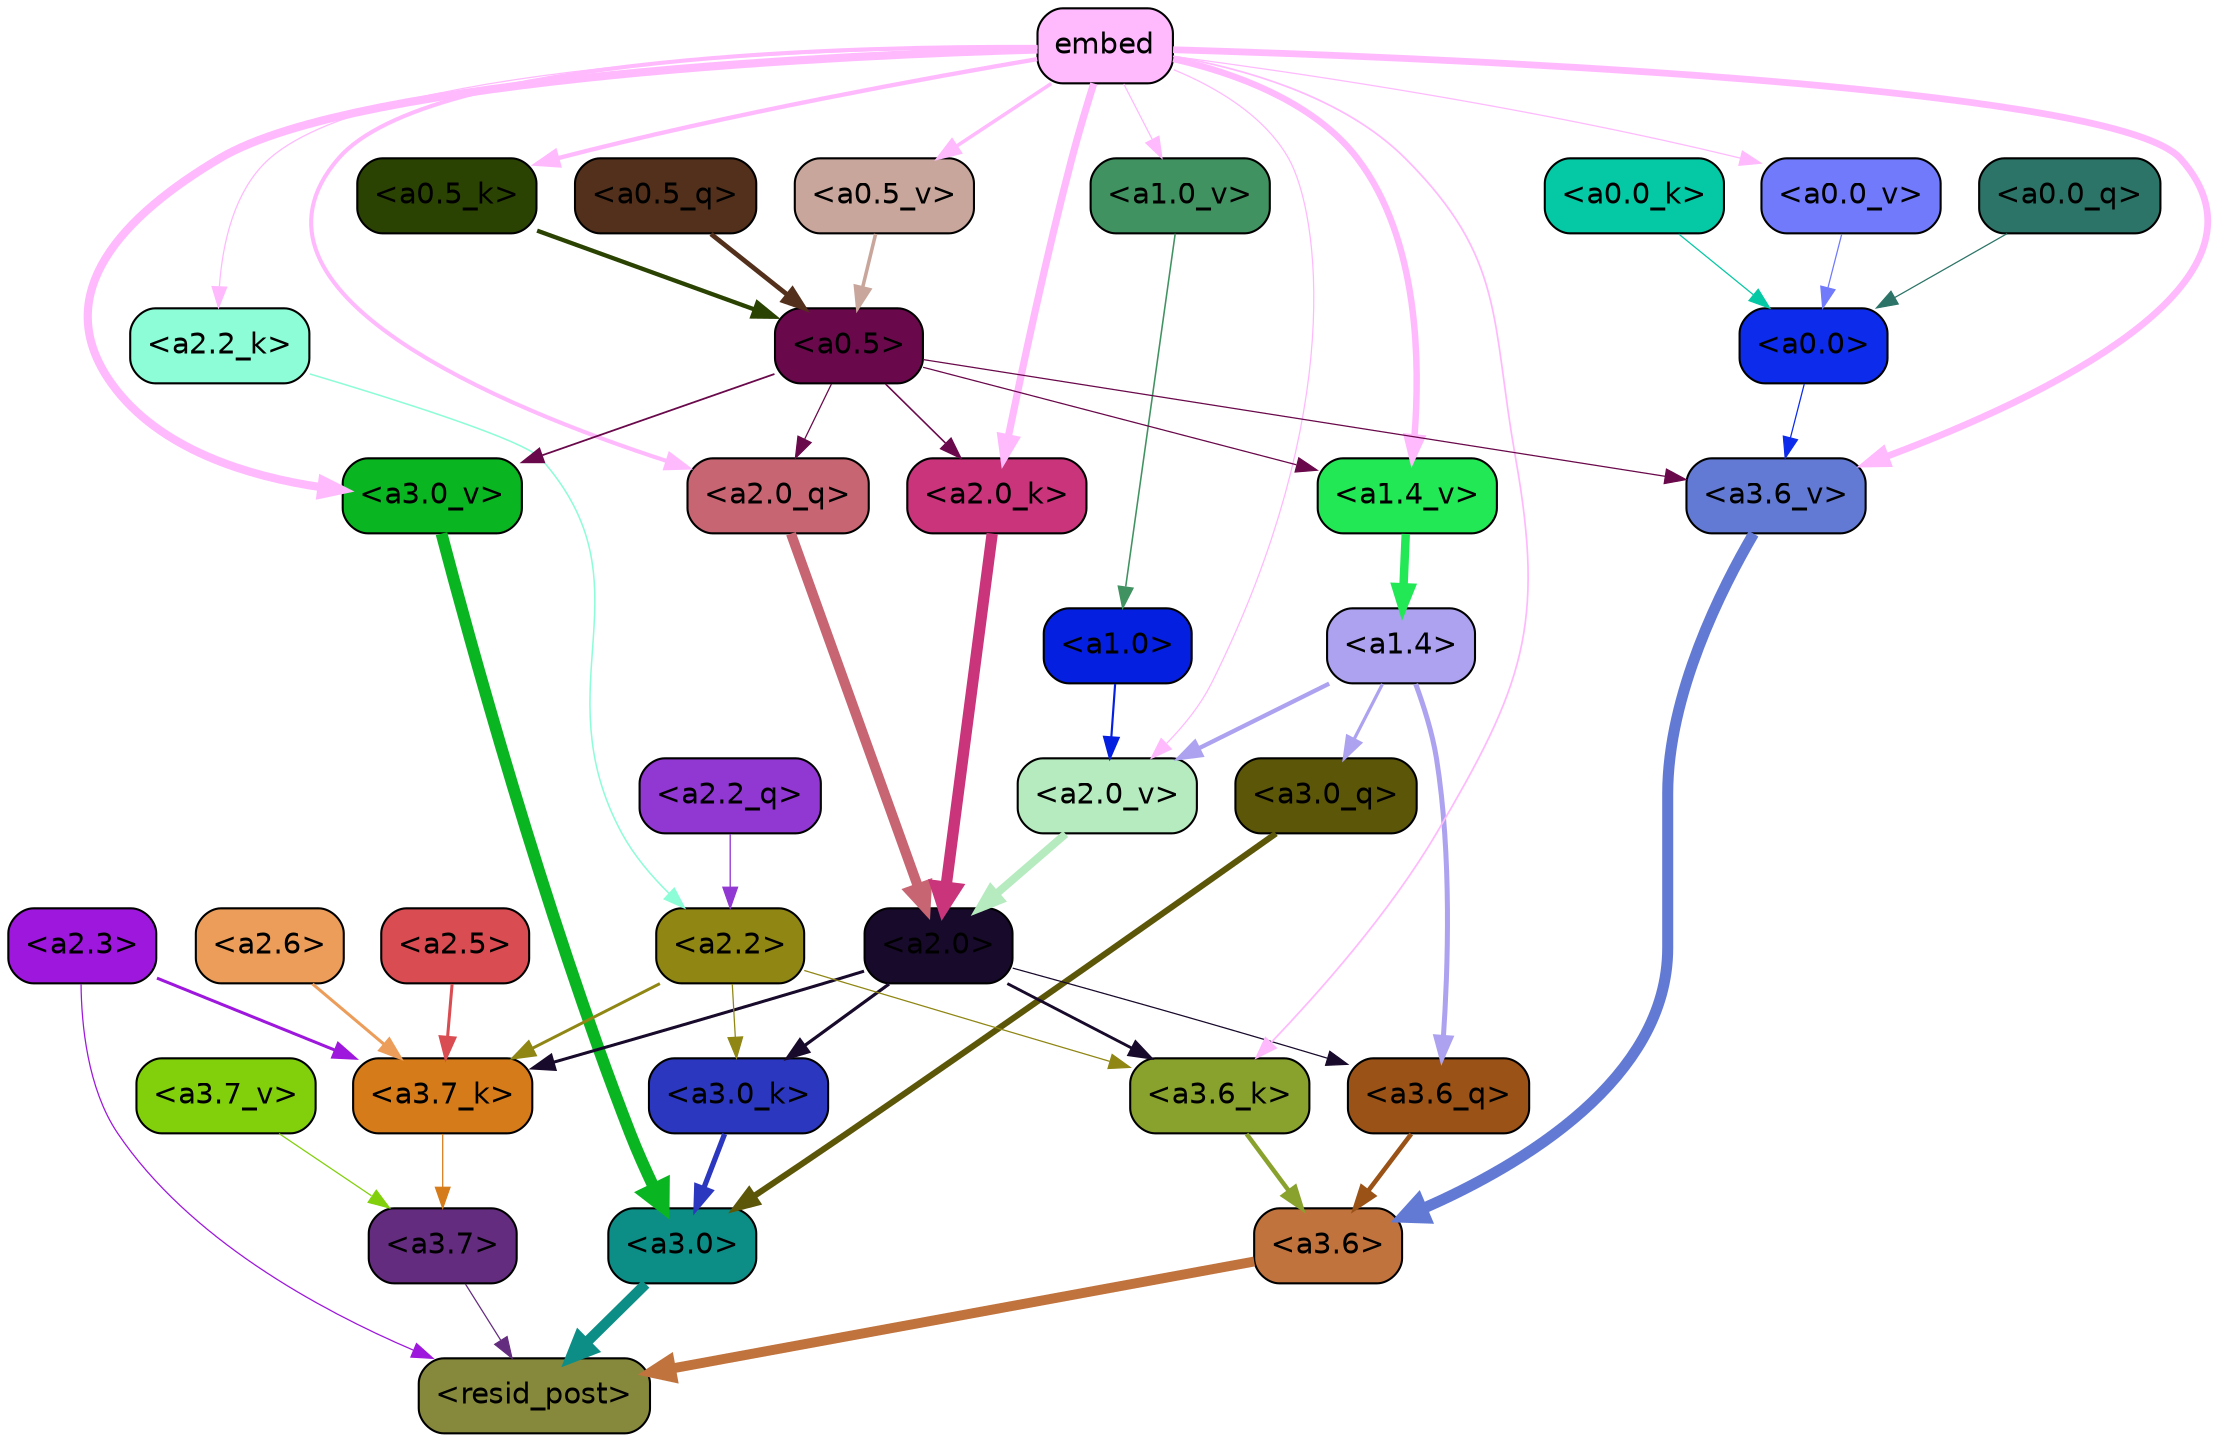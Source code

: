 strict digraph "" {
	graph [bgcolor=transparent,
		layout=dot,
		overlap=false,
		splines=true
	];
	"<a3.7>"	[color=black,
		fillcolor="#642c7f",
		fontname=Helvetica,
		shape=box,
		style="filled, rounded"];
	"<resid_post>"	[color=black,
		fillcolor="#86893b",
		fontname=Helvetica,
		shape=box,
		style="filled, rounded"];
	"<a3.7>" -> "<resid_post>"	[color="#642c7f",
		penwidth=0.6];
	"<a3.6>"	[color=black,
		fillcolor="#c1733e",
		fontname=Helvetica,
		shape=box,
		style="filled, rounded"];
	"<a3.6>" -> "<resid_post>"	[color="#c1733e",
		penwidth=4.749041676521301];
	"<a3.0>"	[color=black,
		fillcolor="#0c8e86",
		fontname=Helvetica,
		shape=box,
		style="filled, rounded"];
	"<a3.0>" -> "<resid_post>"	[color="#0c8e86",
		penwidth=5.004215121269226];
	"<a2.3>"	[color=black,
		fillcolor="#9d17dc",
		fontname=Helvetica,
		shape=box,
		style="filled, rounded"];
	"<a2.3>" -> "<resid_post>"	[color="#9d17dc",
		penwidth=0.6];
	"<a3.7_k>"	[color=black,
		fillcolor="#d67b19",
		fontname=Helvetica,
		shape=box,
		style="filled, rounded"];
	"<a2.3>" -> "<a3.7_k>"	[color="#9d17dc",
		penwidth=1.4559586644172668];
	"<a3.6_q>"	[color=black,
		fillcolor="#9a5217",
		fontname=Helvetica,
		shape=box,
		style="filled, rounded"];
	"<a3.6_q>" -> "<a3.6>"	[color="#9a5217",
		penwidth=2.199681341648102];
	"<a3.0_q>"	[color=black,
		fillcolor="#5c5608",
		fontname=Helvetica,
		shape=box,
		style="filled, rounded"];
	"<a3.0_q>" -> "<a3.0>"	[color="#5c5608",
		penwidth=2.9459195733070374];
	"<a3.7_k>" -> "<a3.7>"	[color="#d67b19",
		penwidth=0.6];
	"<a3.6_k>"	[color=black,
		fillcolor="#89a22e",
		fontname=Helvetica,
		shape=box,
		style="filled, rounded"];
	"<a3.6_k>" -> "<a3.6>"	[color="#89a22e",
		penwidth=2.13908451795578];
	"<a3.0_k>"	[color=black,
		fillcolor="#2b37be",
		fontname=Helvetica,
		shape=box,
		style="filled, rounded"];
	"<a3.0_k>" -> "<a3.0>"	[color="#2b37be",
		penwidth=2.520303964614868];
	"<a3.7_v>"	[color=black,
		fillcolor="#81d00b",
		fontname=Helvetica,
		shape=box,
		style="filled, rounded"];
	"<a3.7_v>" -> "<a3.7>"	[color="#81d00b",
		penwidth=0.6];
	"<a3.6_v>"	[color=black,
		fillcolor="#627ad4",
		fontname=Helvetica,
		shape=box,
		style="filled, rounded"];
	"<a3.6_v>" -> "<a3.6>"	[color="#627ad4",
		penwidth=5.297133803367615];
	"<a3.0_v>"	[color=black,
		fillcolor="#0ab522",
		fontname=Helvetica,
		shape=box,
		style="filled, rounded"];
	"<a3.0_v>" -> "<a3.0>"	[color="#0ab522",
		penwidth=5.680712580680847];
	"<a2.0>"	[color=black,
		fillcolor="#180a2b",
		fontname=Helvetica,
		shape=box,
		style="filled, rounded"];
	"<a2.0>" -> "<a3.6_q>"	[color="#180a2b",
		penwidth=0.6];
	"<a2.0>" -> "<a3.7_k>"	[color="#180a2b",
		penwidth=1.4582423567771912];
	"<a2.0>" -> "<a3.6_k>"	[color="#180a2b",
		penwidth=1.3792681694030762];
	"<a2.0>" -> "<a3.0_k>"	[color="#180a2b",
		penwidth=1.5433646440505981];
	"<a1.4>"	[color=black,
		fillcolor="#aca2f0",
		fontname=Helvetica,
		shape=box,
		style="filled, rounded"];
	"<a1.4>" -> "<a3.6_q>"	[color="#aca2f0",
		penwidth=2.407962203025818];
	"<a1.4>" -> "<a3.0_q>"	[color="#aca2f0",
		penwidth=1.5490156412124634];
	"<a2.0_v>"	[color=black,
		fillcolor="#b5ebbe",
		fontname=Helvetica,
		shape=box,
		style="filled, rounded"];
	"<a1.4>" -> "<a2.0_v>"	[color="#aca2f0",
		penwidth=2.058677911758423];
	"<a2.6>"	[color=black,
		fillcolor="#ec9d59",
		fontname=Helvetica,
		shape=box,
		style="filled, rounded"];
	"<a2.6>" -> "<a3.7_k>"	[color="#ec9d59",
		penwidth=1.468173325061798];
	"<a2.5>"	[color=black,
		fillcolor="#d94c51",
		fontname=Helvetica,
		shape=box,
		style="filled, rounded"];
	"<a2.5>" -> "<a3.7_k>"	[color="#d94c51",
		penwidth=1.457568109035492];
	"<a2.2>"	[color=black,
		fillcolor="#8f8614",
		fontname=Helvetica,
		shape=box,
		style="filled, rounded"];
	"<a2.2>" -> "<a3.7_k>"	[color="#8f8614",
		penwidth=1.4199435114860535];
	"<a2.2>" -> "<a3.6_k>"	[color="#8f8614",
		penwidth=0.6];
	"<a2.2>" -> "<a3.0_k>"	[color="#8f8614",
		penwidth=0.6];
	embed	[color=black,
		fillcolor="#ffbafe",
		fontname=Helvetica,
		shape=box,
		style="filled, rounded"];
	embed -> "<a3.6_k>"	[color="#ffbafe",
		penwidth=0.8273519277572632];
	embed -> "<a3.6_v>"	[color="#ffbafe",
		penwidth=3.2414157912135124];
	embed -> "<a3.0_v>"	[color="#ffbafe",
		penwidth=3.929257571697235];
	"<a2.0_q>"	[color=black,
		fillcolor="#c86572",
		fontname=Helvetica,
		shape=box,
		style="filled, rounded"];
	embed -> "<a2.0_q>"	[color="#ffbafe",
		penwidth=1.9435837268829346];
	"<a2.2_k>"	[color=black,
		fillcolor="#8cfdd6",
		fontname=Helvetica,
		shape=box,
		style="filled, rounded"];
	embed -> "<a2.2_k>"	[color="#ffbafe",
		penwidth=0.6];
	"<a2.0_k>"	[color=black,
		fillcolor="#c9347b",
		fontname=Helvetica,
		shape=box,
		style="filled, rounded"];
	embed -> "<a2.0_k>"	[color="#ffbafe",
		penwidth=3.4579111337661743];
	embed -> "<a2.0_v>"	[color="#ffbafe",
		penwidth=0.6];
	"<a1.4_v>"	[color=black,
		fillcolor="#22e855",
		fontname=Helvetica,
		shape=box,
		style="filled, rounded"];
	embed -> "<a1.4_v>"	[color="#ffbafe",
		penwidth=3.0905416011810303];
	"<a1.0_v>"	[color=black,
		fillcolor="#419261",
		fontname=Helvetica,
		shape=box,
		style="filled, rounded"];
	embed -> "<a1.0_v>"	[color="#ffbafe",
		penwidth=0.6];
	"<a0.5_k>"	[color=black,
		fillcolor="#2b4302",
		fontname=Helvetica,
		shape=box,
		style="filled, rounded"];
	embed -> "<a0.5_k>"	[color="#ffbafe",
		penwidth=2.0672929286956787];
	"<a0.5_v>"	[color=black,
		fillcolor="#c9a69b",
		fontname=Helvetica,
		shape=box,
		style="filled, rounded"];
	embed -> "<a0.5_v>"	[color="#ffbafe",
		penwidth=1.6968016624450684];
	"<a0.0_v>"	[color=black,
		fillcolor="#707afb",
		fontname=Helvetica,
		shape=box,
		style="filled, rounded"];
	embed -> "<a0.0_v>"	[color="#ffbafe",
		penwidth=0.6];
	"<a0.5>"	[color=black,
		fillcolor="#69084a",
		fontname=Helvetica,
		shape=box,
		style="filled, rounded"];
	"<a0.5>" -> "<a3.6_v>"	[color="#69084a",
		penwidth=0.6];
	"<a0.5>" -> "<a3.0_v>"	[color="#69084a",
		penwidth=0.8535017371177673];
	"<a0.5>" -> "<a2.0_q>"	[color="#69084a",
		penwidth=0.6];
	"<a0.5>" -> "<a2.0_k>"	[color="#69084a",
		penwidth=0.7646331787109375];
	"<a0.5>" -> "<a1.4_v>"	[color="#69084a",
		penwidth=0.6];
	"<a0.0>"	[color=black,
		fillcolor="#0d2bea",
		fontname=Helvetica,
		shape=box,
		style="filled, rounded"];
	"<a0.0>" -> "<a3.6_v>"	[color="#0d2bea",
		penwidth=0.6];
	"<a2.2_q>"	[color=black,
		fillcolor="#9137d2",
		fontname=Helvetica,
		shape=box,
		style="filled, rounded"];
	"<a2.2_q>" -> "<a2.2>"	[color="#9137d2",
		penwidth=0.6301735639572144];
	"<a2.0_q>" -> "<a2.0>"	[color="#c86572",
		penwidth=4.832814455032349];
	"<a2.2_k>" -> "<a2.2>"	[color="#8cfdd6",
		penwidth=0.7200896441936493];
	"<a2.0_k>" -> "<a2.0>"	[color="#c9347b",
		penwidth=5.423068851232529];
	"<a2.0_v>" -> "<a2.0>"	[color="#b5ebbe",
		penwidth=3.7890332341194153];
	"<a1.0>"	[color=black,
		fillcolor="#041fe0",
		fontname=Helvetica,
		shape=box,
		style="filled, rounded"];
	"<a1.0>" -> "<a2.0_v>"	[color="#041fe0",
		penwidth=1.041085124015808];
	"<a1.4_v>" -> "<a1.4>"	[color="#22e855",
		penwidth=4.065267086029053];
	"<a1.0_v>" -> "<a1.0>"	[color="#419261",
		penwidth=0.7517843246459961];
	"<a0.5_q>"	[color=black,
		fillcolor="#53301b",
		fontname=Helvetica,
		shape=box,
		style="filled, rounded"];
	"<a0.5_q>" -> "<a0.5>"	[color="#53301b",
		penwidth=2.2789151668548584];
	"<a0.0_q>"	[color=black,
		fillcolor="#2c7467",
		fontname=Helvetica,
		shape=box,
		style="filled, rounded"];
	"<a0.0_q>" -> "<a0.0>"	[color="#2c7467",
		penwidth=0.6];
	"<a0.5_k>" -> "<a0.5>"	[color="#2b4302",
		penwidth=2.067288637161255];
	"<a0.0_k>"	[color=black,
		fillcolor="#05c8a4",
		fontname=Helvetica,
		shape=box,
		style="filled, rounded"];
	"<a0.0_k>" -> "<a0.0>"	[color="#05c8a4",
		penwidth=0.6];
	"<a0.5_v>" -> "<a0.5>"	[color="#c9a69b",
		penwidth=1.6968014240264893];
	"<a0.0_v>" -> "<a0.0>"	[color="#707afb",
		penwidth=0.6];
}
